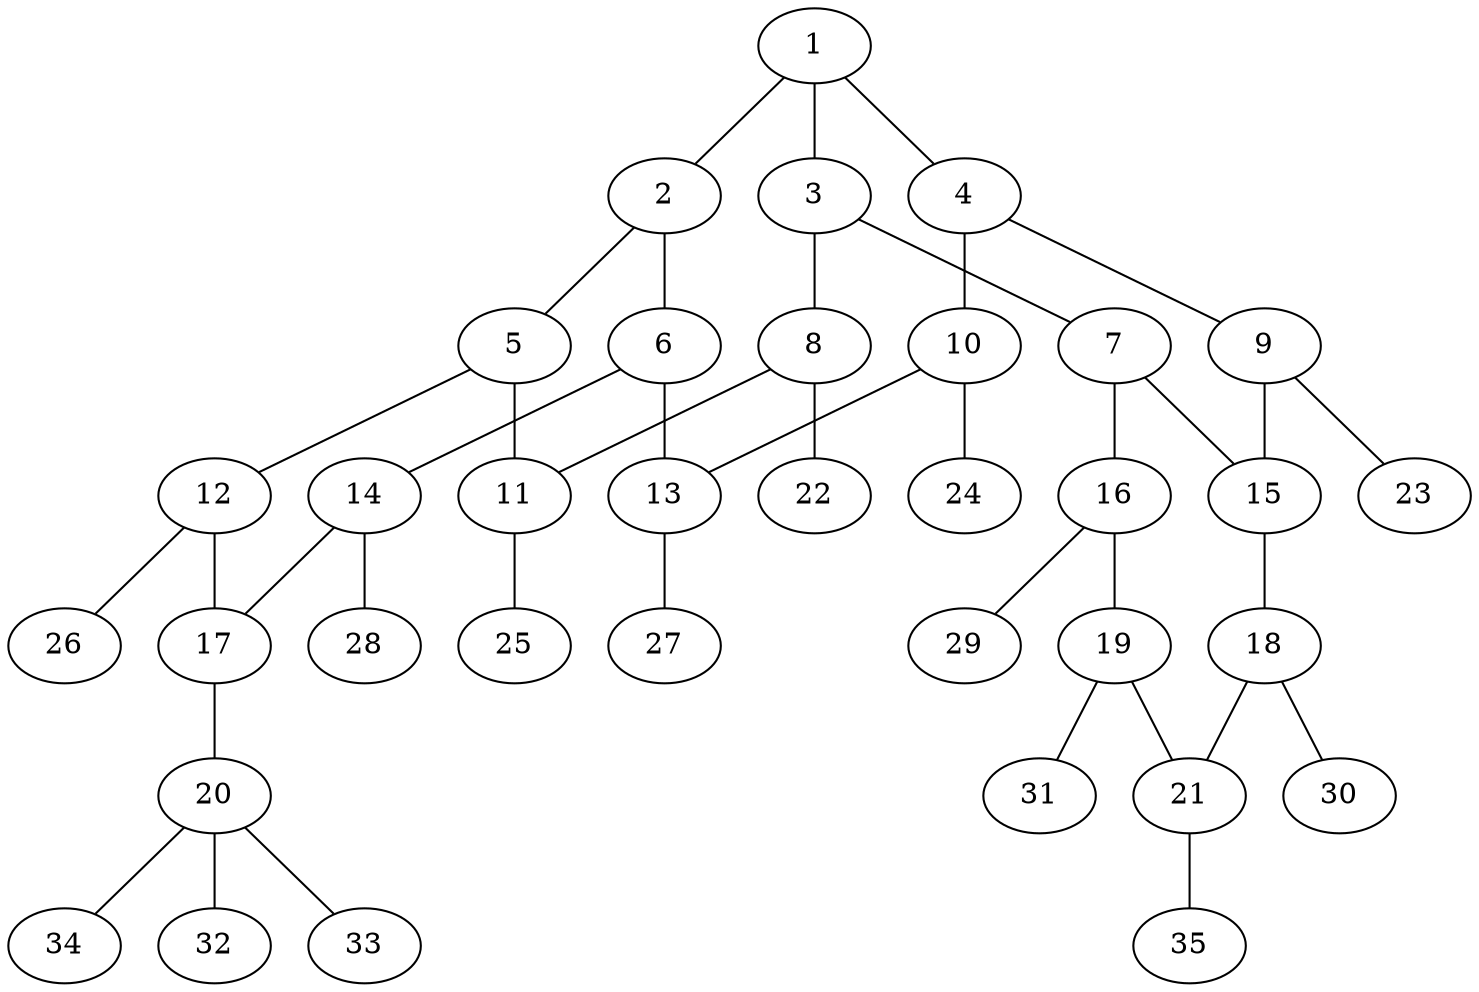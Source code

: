 graph molecule_2322 {
	1	 [chem=C];
	2	 [chem=C];
	1 -- 2	 [valence=1];
	3	 [chem=C];
	1 -- 3	 [valence=2];
	4	 [chem=C];
	1 -- 4	 [valence=1];
	5	 [chem=C];
	2 -- 5	 [valence=1];
	6	 [chem=C];
	2 -- 6	 [valence=2];
	7	 [chem=C];
	3 -- 7	 [valence=1];
	8	 [chem=C];
	3 -- 8	 [valence=1];
	9	 [chem=C];
	4 -- 9	 [valence=2];
	10	 [chem=C];
	4 -- 10	 [valence=1];
	11	 [chem=C];
	5 -- 11	 [valence=1];
	12	 [chem=C];
	5 -- 12	 [valence=2];
	13	 [chem=C];
	6 -- 13	 [valence=1];
	14	 [chem=C];
	6 -- 14	 [valence=1];
	15	 [chem=C];
	7 -- 15	 [valence=2];
	16	 [chem=C];
	7 -- 16	 [valence=1];
	8 -- 11	 [valence=2];
	22	 [chem=H];
	8 -- 22	 [valence=1];
	9 -- 15	 [valence=1];
	23	 [chem=H];
	9 -- 23	 [valence=1];
	10 -- 13	 [valence=2];
	24	 [chem=H];
	10 -- 24	 [valence=1];
	25	 [chem=H];
	11 -- 25	 [valence=1];
	17	 [chem=C];
	12 -- 17	 [valence=1];
	26	 [chem=H];
	12 -- 26	 [valence=1];
	27	 [chem=H];
	13 -- 27	 [valence=1];
	14 -- 17	 [valence=2];
	28	 [chem=H];
	14 -- 28	 [valence=1];
	18	 [chem=C];
	15 -- 18	 [valence=1];
	19	 [chem=C];
	16 -- 19	 [valence=2];
	29	 [chem=H];
	16 -- 29	 [valence=1];
	20	 [chem=C];
	17 -- 20	 [valence=1];
	21	 [chem=C];
	18 -- 21	 [valence=2];
	30	 [chem=H];
	18 -- 30	 [valence=1];
	19 -- 21	 [valence=1];
	31	 [chem=H];
	19 -- 31	 [valence=1];
	32	 [chem=H];
	20 -- 32	 [valence=1];
	33	 [chem=H];
	20 -- 33	 [valence=1];
	34	 [chem=H];
	20 -- 34	 [valence=1];
	35	 [chem=H];
	21 -- 35	 [valence=1];
}
